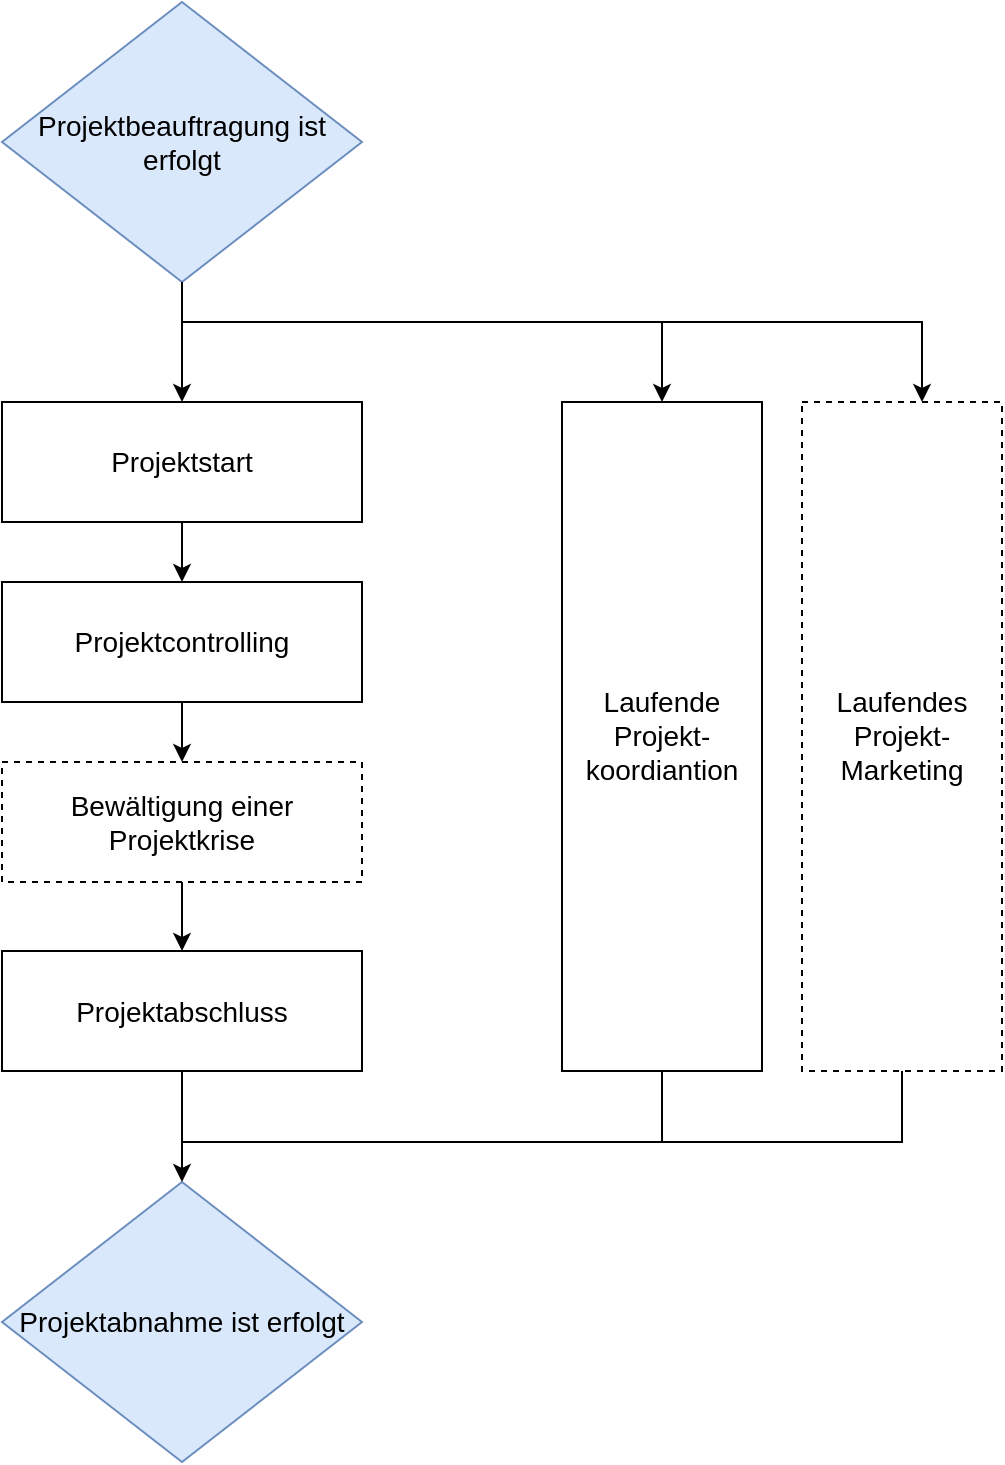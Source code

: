 <mxfile version="22.1.5" type="device">
  <diagram name="Seite-1" id="P05IvNO4HQPUka2L_eTn">
    <mxGraphModel dx="956" dy="541" grid="1" gridSize="10" guides="1" tooltips="1" connect="1" arrows="1" fold="1" page="1" pageScale="1" pageWidth="827" pageHeight="1169" math="0" shadow="0">
      <root>
        <mxCell id="0" />
        <mxCell id="1" parent="0" />
        <mxCell id="_-7BfLkcEHN0cJCa3kRo-1" value="&lt;font style=&quot;font-size: 14px;&quot;&gt;Projektbeauftragung ist erfolgt&lt;/font&gt;" style="rhombus;whiteSpace=wrap;html=1;fillColor=#dae8fc;strokeColor=#6c8ebf;" parent="1" vertex="1">
          <mxGeometry x="60" y="80" width="180" height="140" as="geometry" />
        </mxCell>
        <mxCell id="_-7BfLkcEHN0cJCa3kRo-3" value="&lt;font style=&quot;font-size: 14px;&quot;&gt;Projektstart&lt;/font&gt;" style="rounded=0;whiteSpace=wrap;html=1;" parent="1" vertex="1">
          <mxGeometry x="60" y="280" width="180" height="60" as="geometry" />
        </mxCell>
        <mxCell id="_-7BfLkcEHN0cJCa3kRo-4" value="&lt;span style=&quot;font-size: 14px;&quot;&gt;Projektcontrolling&lt;br&gt;&lt;/span&gt;" style="rounded=0;whiteSpace=wrap;html=1;" parent="1" vertex="1">
          <mxGeometry x="60" y="370" width="180" height="60" as="geometry" />
        </mxCell>
        <mxCell id="_-7BfLkcEHN0cJCa3kRo-5" value="&lt;span style=&quot;font-size: 14px;&quot;&gt;Bewältigung einer Projektkrise&lt;br&gt;&lt;/span&gt;" style="rounded=0;whiteSpace=wrap;html=1;strokeColor=default;dashed=1;" parent="1" vertex="1">
          <mxGeometry x="60" y="460" width="180" height="60" as="geometry" />
        </mxCell>
        <mxCell id="_-7BfLkcEHN0cJCa3kRo-6" value="&lt;span style=&quot;font-size: 14px;&quot;&gt;Projektabschluss&lt;br&gt;&lt;/span&gt;" style="rounded=0;whiteSpace=wrap;html=1;" parent="1" vertex="1">
          <mxGeometry x="60" y="554.5" width="180" height="60" as="geometry" />
        </mxCell>
        <mxCell id="_-7BfLkcEHN0cJCa3kRo-7" value="&lt;span style=&quot;font-size: 14px;&quot;&gt;Laufende Projekt-koordiantion&lt;br&gt;&lt;/span&gt;" style="rounded=0;whiteSpace=wrap;html=1;" parent="1" vertex="1">
          <mxGeometry x="340" y="280" width="100" height="334.5" as="geometry" />
        </mxCell>
        <mxCell id="_-7BfLkcEHN0cJCa3kRo-8" value="&lt;span style=&quot;font-size: 14px;&quot;&gt;Laufendes Projekt-Marketing&lt;br&gt;&lt;/span&gt;" style="rounded=0;whiteSpace=wrap;html=1;strokeColor=default;dashed=1;" parent="1" vertex="1">
          <mxGeometry x="460" y="280" width="100" height="334.5" as="geometry" />
        </mxCell>
        <mxCell id="_-7BfLkcEHN0cJCa3kRo-10" value="&lt;font style=&quot;font-size: 14px;&quot;&gt;Projektabnahme ist erfolgt&lt;/font&gt;" style="rhombus;whiteSpace=wrap;html=1;fillColor=#dae8fc;strokeColor=#6c8ebf;" parent="1" vertex="1">
          <mxGeometry x="60" y="670" width="180" height="140" as="geometry" />
        </mxCell>
        <mxCell id="kfsJDI4HwSLp78lYv02s-2" value="" style="endArrow=classic;html=1;rounded=0;exitX=0.5;exitY=1;exitDx=0;exitDy=0;entryX=0.5;entryY=0;entryDx=0;entryDy=0;" edge="1" parent="1" source="_-7BfLkcEHN0cJCa3kRo-1" target="_-7BfLkcEHN0cJCa3kRo-3">
          <mxGeometry width="50" height="50" relative="1" as="geometry">
            <mxPoint x="150" y="240" as="sourcePoint" />
            <mxPoint x="200" y="190" as="targetPoint" />
          </mxGeometry>
        </mxCell>
        <mxCell id="kfsJDI4HwSLp78lYv02s-5" value="" style="endArrow=classic;html=1;rounded=0;exitX=0.5;exitY=1;exitDx=0;exitDy=0;entryX=0.5;entryY=0;entryDx=0;entryDy=0;" edge="1" parent="1" source="_-7BfLkcEHN0cJCa3kRo-3" target="_-7BfLkcEHN0cJCa3kRo-4">
          <mxGeometry width="50" height="50" relative="1" as="geometry">
            <mxPoint x="180" y="320" as="sourcePoint" />
            <mxPoint x="230" y="270" as="targetPoint" />
          </mxGeometry>
        </mxCell>
        <mxCell id="kfsJDI4HwSLp78lYv02s-6" value="" style="endArrow=classic;html=1;rounded=0;entryX=0.5;entryY=0;entryDx=0;entryDy=0;" edge="1" parent="1" target="_-7BfLkcEHN0cJCa3kRo-5">
          <mxGeometry width="50" height="50" relative="1" as="geometry">
            <mxPoint x="150" y="430" as="sourcePoint" />
            <mxPoint x="200" y="380" as="targetPoint" />
          </mxGeometry>
        </mxCell>
        <mxCell id="kfsJDI4HwSLp78lYv02s-7" value="" style="endArrow=classic;html=1;rounded=0;entryX=0.5;entryY=0;entryDx=0;entryDy=0;" edge="1" parent="1" target="_-7BfLkcEHN0cJCa3kRo-6">
          <mxGeometry width="50" height="50" relative="1" as="geometry">
            <mxPoint x="150" y="520" as="sourcePoint" />
            <mxPoint x="200" y="470" as="targetPoint" />
          </mxGeometry>
        </mxCell>
        <mxCell id="kfsJDI4HwSLp78lYv02s-8" value="" style="endArrow=classic;html=1;rounded=0;entryX=0.5;entryY=0;entryDx=0;entryDy=0;exitX=0.5;exitY=1;exitDx=0;exitDy=0;" edge="1" parent="1" source="_-7BfLkcEHN0cJCa3kRo-6" target="_-7BfLkcEHN0cJCa3kRo-10">
          <mxGeometry width="50" height="50" relative="1" as="geometry">
            <mxPoint x="390" y="450" as="sourcePoint" />
            <mxPoint x="440" y="400" as="targetPoint" />
          </mxGeometry>
        </mxCell>
        <mxCell id="kfsJDI4HwSLp78lYv02s-9" value="" style="endArrow=classic;html=1;rounded=0;entryX=0.5;entryY=0;entryDx=0;entryDy=0;" edge="1" parent="1" target="_-7BfLkcEHN0cJCa3kRo-7">
          <mxGeometry width="50" height="50" relative="1" as="geometry">
            <mxPoint x="150" y="240" as="sourcePoint" />
            <mxPoint x="370" y="280" as="targetPoint" />
            <Array as="points">
              <mxPoint x="390" y="240" />
            </Array>
          </mxGeometry>
        </mxCell>
        <mxCell id="kfsJDI4HwSLp78lYv02s-10" value="" style="endArrow=classic;html=1;rounded=0;" edge="1" parent="1">
          <mxGeometry width="50" height="50" relative="1" as="geometry">
            <mxPoint x="390" y="240" as="sourcePoint" />
            <mxPoint x="520" y="280" as="targetPoint" />
            <Array as="points">
              <mxPoint x="520" y="240" />
            </Array>
          </mxGeometry>
        </mxCell>
        <mxCell id="kfsJDI4HwSLp78lYv02s-17" value="" style="endArrow=none;html=1;rounded=0;entryX=0.5;entryY=1;entryDx=0;entryDy=0;" edge="1" parent="1" target="_-7BfLkcEHN0cJCa3kRo-7">
          <mxGeometry width="50" height="50" relative="1" as="geometry">
            <mxPoint x="150" y="650" as="sourcePoint" />
            <mxPoint x="440" y="400" as="targetPoint" />
            <Array as="points">
              <mxPoint x="270" y="650" />
              <mxPoint x="390" y="650" />
            </Array>
          </mxGeometry>
        </mxCell>
        <mxCell id="kfsJDI4HwSLp78lYv02s-19" value="" style="endArrow=none;html=1;rounded=0;entryX=0.5;entryY=1;entryDx=0;entryDy=0;" edge="1" parent="1" target="_-7BfLkcEHN0cJCa3kRo-8">
          <mxGeometry width="50" height="50" relative="1" as="geometry">
            <mxPoint x="390" y="650" as="sourcePoint" />
            <mxPoint x="440" y="400" as="targetPoint" />
            <Array as="points">
              <mxPoint x="510" y="650" />
            </Array>
          </mxGeometry>
        </mxCell>
      </root>
    </mxGraphModel>
  </diagram>
</mxfile>
